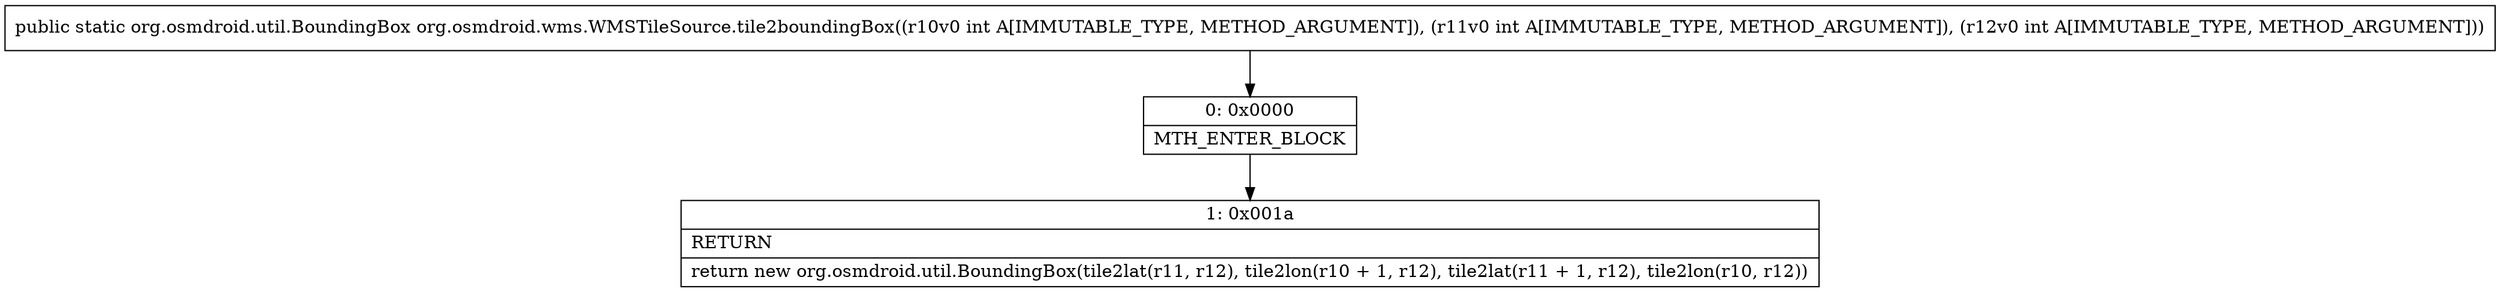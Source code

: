 digraph "CFG fororg.osmdroid.wms.WMSTileSource.tile2boundingBox(III)Lorg\/osmdroid\/util\/BoundingBox;" {
Node_0 [shape=record,label="{0\:\ 0x0000|MTH_ENTER_BLOCK\l}"];
Node_1 [shape=record,label="{1\:\ 0x001a|RETURN\l|return new org.osmdroid.util.BoundingBox(tile2lat(r11, r12), tile2lon(r10 + 1, r12), tile2lat(r11 + 1, r12), tile2lon(r10, r12))\l}"];
MethodNode[shape=record,label="{public static org.osmdroid.util.BoundingBox org.osmdroid.wms.WMSTileSource.tile2boundingBox((r10v0 int A[IMMUTABLE_TYPE, METHOD_ARGUMENT]), (r11v0 int A[IMMUTABLE_TYPE, METHOD_ARGUMENT]), (r12v0 int A[IMMUTABLE_TYPE, METHOD_ARGUMENT])) }"];
MethodNode -> Node_0;
Node_0 -> Node_1;
}

